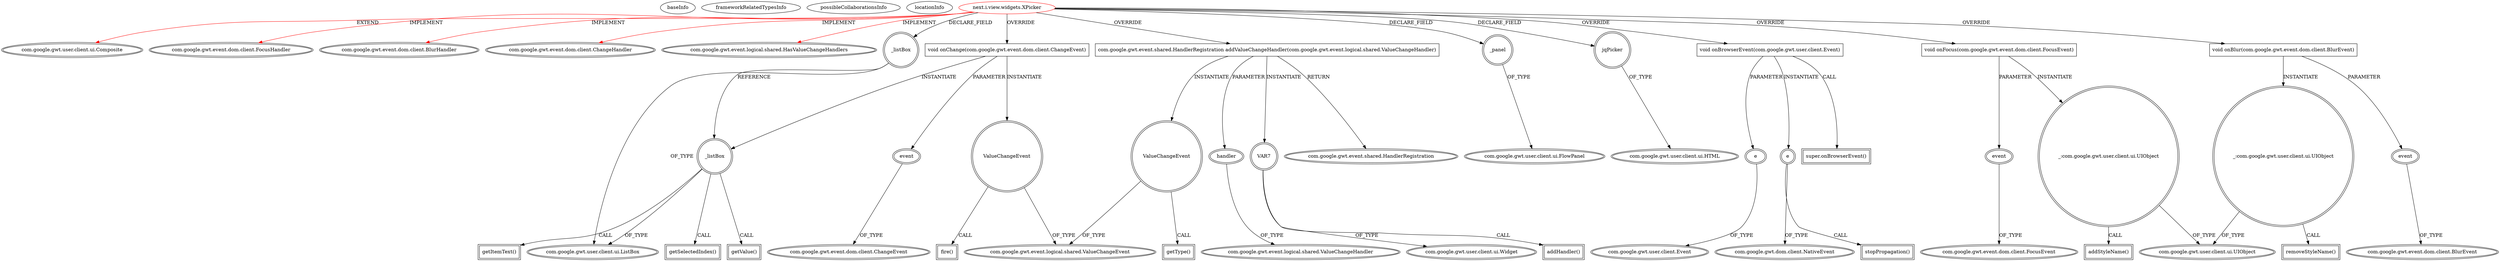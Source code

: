 digraph {
baseInfo[graphId=4223,category="extension_graph",isAnonymous=false,possibleRelation=false]
frameworkRelatedTypesInfo[0="com.google.gwt.user.client.ui.Composite",1="com.google.gwt.event.dom.client.FocusHandler",2="com.google.gwt.event.dom.client.BlurHandler",3="com.google.gwt.event.dom.client.ChangeHandler",4="com.google.gwt.event.logical.shared.HasValueChangeHandlers"]
possibleCollaborationsInfo[]
locationInfo[projectName="nextinterfaces-next",filePath="/nextinterfaces-next/next-master/src/next/i/view/widgets/XPicker.java",contextSignature="XPicker",graphId="4223"]
0[label="next.i.view.widgets.XPicker",vertexType="ROOT_CLIENT_CLASS_DECLARATION",isFrameworkType=false,color=red]
1[label="com.google.gwt.user.client.ui.Composite",vertexType="FRAMEWORK_CLASS_TYPE",isFrameworkType=true,peripheries=2]
2[label="com.google.gwt.event.dom.client.FocusHandler",vertexType="FRAMEWORK_INTERFACE_TYPE",isFrameworkType=true,peripheries=2]
3[label="com.google.gwt.event.dom.client.BlurHandler",vertexType="FRAMEWORK_INTERFACE_TYPE",isFrameworkType=true,peripheries=2]
4[label="com.google.gwt.event.dom.client.ChangeHandler",vertexType="FRAMEWORK_INTERFACE_TYPE",isFrameworkType=true,peripheries=2]
5[label="com.google.gwt.event.logical.shared.HasValueChangeHandlers",vertexType="FRAMEWORK_INTERFACE_TYPE",isFrameworkType=true,peripheries=2]
6[label="_listBox",vertexType="FIELD_DECLARATION",isFrameworkType=true,peripheries=2,shape=circle]
7[label="com.google.gwt.user.client.ui.ListBox",vertexType="FRAMEWORK_CLASS_TYPE",isFrameworkType=true,peripheries=2]
8[label="_panel",vertexType="FIELD_DECLARATION",isFrameworkType=true,peripheries=2,shape=circle]
9[label="com.google.gwt.user.client.ui.FlowPanel",vertexType="FRAMEWORK_CLASS_TYPE",isFrameworkType=true,peripheries=2]
10[label="jqPicker",vertexType="FIELD_DECLARATION",isFrameworkType=true,peripheries=2,shape=circle]
11[label="com.google.gwt.user.client.ui.HTML",vertexType="FRAMEWORK_CLASS_TYPE",isFrameworkType=true,peripheries=2]
12[label="void onBrowserEvent(com.google.gwt.user.client.Event)",vertexType="OVERRIDING_METHOD_DECLARATION",isFrameworkType=false,shape=box]
13[label="e",vertexType="PARAMETER_DECLARATION",isFrameworkType=true,peripheries=2]
14[label="com.google.gwt.user.client.Event",vertexType="FRAMEWORK_CLASS_TYPE",isFrameworkType=true,peripheries=2]
15[label="e",vertexType="VARIABLE_EXPRESION",isFrameworkType=true,peripheries=2,shape=circle]
17[label="com.google.gwt.dom.client.NativeEvent",vertexType="FRAMEWORK_CLASS_TYPE",isFrameworkType=true,peripheries=2]
16[label="stopPropagation()",vertexType="INSIDE_CALL",isFrameworkType=true,peripheries=2,shape=box]
18[label="super.onBrowserEvent()",vertexType="SUPER_CALL",isFrameworkType=true,peripheries=2,shape=box]
19[label="void onFocus(com.google.gwt.event.dom.client.FocusEvent)",vertexType="OVERRIDING_METHOD_DECLARATION",isFrameworkType=false,shape=box]
20[label="event",vertexType="PARAMETER_DECLARATION",isFrameworkType=true,peripheries=2]
21[label="com.google.gwt.event.dom.client.FocusEvent",vertexType="FRAMEWORK_CLASS_TYPE",isFrameworkType=true,peripheries=2]
22[label="_:com.google.gwt.user.client.ui.UIObject",vertexType="VARIABLE_EXPRESION",isFrameworkType=true,peripheries=2,shape=circle]
24[label="com.google.gwt.user.client.ui.UIObject",vertexType="FRAMEWORK_CLASS_TYPE",isFrameworkType=true,peripheries=2]
23[label="addStyleName()",vertexType="INSIDE_CALL",isFrameworkType=true,peripheries=2,shape=box]
25[label="void onBlur(com.google.gwt.event.dom.client.BlurEvent)",vertexType="OVERRIDING_METHOD_DECLARATION",isFrameworkType=false,shape=box]
26[label="event",vertexType="PARAMETER_DECLARATION",isFrameworkType=true,peripheries=2]
27[label="com.google.gwt.event.dom.client.BlurEvent",vertexType="FRAMEWORK_CLASS_TYPE",isFrameworkType=true,peripheries=2]
28[label="_:com.google.gwt.user.client.ui.UIObject",vertexType="VARIABLE_EXPRESION",isFrameworkType=true,peripheries=2,shape=circle]
29[label="removeStyleName()",vertexType="INSIDE_CALL",isFrameworkType=true,peripheries=2,shape=box]
31[label="void onChange(com.google.gwt.event.dom.client.ChangeEvent)",vertexType="OVERRIDING_METHOD_DECLARATION",isFrameworkType=false,shape=box]
32[label="event",vertexType="PARAMETER_DECLARATION",isFrameworkType=true,peripheries=2]
33[label="com.google.gwt.event.dom.client.ChangeEvent",vertexType="FRAMEWORK_CLASS_TYPE",isFrameworkType=true,peripheries=2]
34[label="_listBox",vertexType="VARIABLE_EXPRESION",isFrameworkType=true,peripheries=2,shape=circle]
35[label="getSelectedIndex()",vertexType="INSIDE_CALL",isFrameworkType=true,peripheries=2,shape=box]
38[label="getValue()",vertexType="INSIDE_CALL",isFrameworkType=true,peripheries=2,shape=box]
40[label="getItemText()",vertexType="INSIDE_CALL",isFrameworkType=true,peripheries=2,shape=box]
41[label="ValueChangeEvent",vertexType="VARIABLE_EXPRESION",isFrameworkType=true,peripheries=2,shape=circle]
43[label="com.google.gwt.event.logical.shared.ValueChangeEvent",vertexType="FRAMEWORK_CLASS_TYPE",isFrameworkType=true,peripheries=2]
42[label="fire()",vertexType="INSIDE_CALL",isFrameworkType=true,peripheries=2,shape=box]
44[label="com.google.gwt.event.shared.HandlerRegistration addValueChangeHandler(com.google.gwt.event.logical.shared.ValueChangeHandler)",vertexType="OVERRIDING_METHOD_DECLARATION",isFrameworkType=false,shape=box]
45[label="com.google.gwt.event.shared.HandlerRegistration",vertexType="FRAMEWORK_INTERFACE_TYPE",isFrameworkType=true,peripheries=2]
46[label="handler",vertexType="PARAMETER_DECLARATION",isFrameworkType=true,peripheries=2]
47[label="com.google.gwt.event.logical.shared.ValueChangeHandler",vertexType="FRAMEWORK_INTERFACE_TYPE",isFrameworkType=true,peripheries=2]
48[label="VAR7",vertexType="VARIABLE_EXPRESION",isFrameworkType=true,peripheries=2,shape=circle]
50[label="com.google.gwt.user.client.ui.Widget",vertexType="FRAMEWORK_CLASS_TYPE",isFrameworkType=true,peripheries=2]
49[label="addHandler()",vertexType="INSIDE_CALL",isFrameworkType=true,peripheries=2,shape=box]
51[label="ValueChangeEvent",vertexType="VARIABLE_EXPRESION",isFrameworkType=true,peripheries=2,shape=circle]
52[label="getType()",vertexType="INSIDE_CALL",isFrameworkType=true,peripheries=2,shape=box]
0->1[label="EXTEND",color=red]
0->2[label="IMPLEMENT",color=red]
0->3[label="IMPLEMENT",color=red]
0->4[label="IMPLEMENT",color=red]
0->5[label="IMPLEMENT",color=red]
0->6[label="DECLARE_FIELD"]
6->7[label="OF_TYPE"]
0->8[label="DECLARE_FIELD"]
8->9[label="OF_TYPE"]
0->10[label="DECLARE_FIELD"]
10->11[label="OF_TYPE"]
0->12[label="OVERRIDE"]
13->14[label="OF_TYPE"]
12->13[label="PARAMETER"]
12->15[label="INSTANTIATE"]
15->17[label="OF_TYPE"]
15->16[label="CALL"]
12->18[label="CALL"]
0->19[label="OVERRIDE"]
20->21[label="OF_TYPE"]
19->20[label="PARAMETER"]
19->22[label="INSTANTIATE"]
22->24[label="OF_TYPE"]
22->23[label="CALL"]
0->25[label="OVERRIDE"]
26->27[label="OF_TYPE"]
25->26[label="PARAMETER"]
25->28[label="INSTANTIATE"]
28->24[label="OF_TYPE"]
28->29[label="CALL"]
0->31[label="OVERRIDE"]
32->33[label="OF_TYPE"]
31->32[label="PARAMETER"]
31->34[label="INSTANTIATE"]
6->34[label="REFERENCE"]
34->7[label="OF_TYPE"]
34->35[label="CALL"]
34->38[label="CALL"]
34->40[label="CALL"]
31->41[label="INSTANTIATE"]
41->43[label="OF_TYPE"]
41->42[label="CALL"]
0->44[label="OVERRIDE"]
44->45[label="RETURN"]
46->47[label="OF_TYPE"]
44->46[label="PARAMETER"]
44->48[label="INSTANTIATE"]
48->50[label="OF_TYPE"]
48->49[label="CALL"]
44->51[label="INSTANTIATE"]
51->43[label="OF_TYPE"]
51->52[label="CALL"]
}
